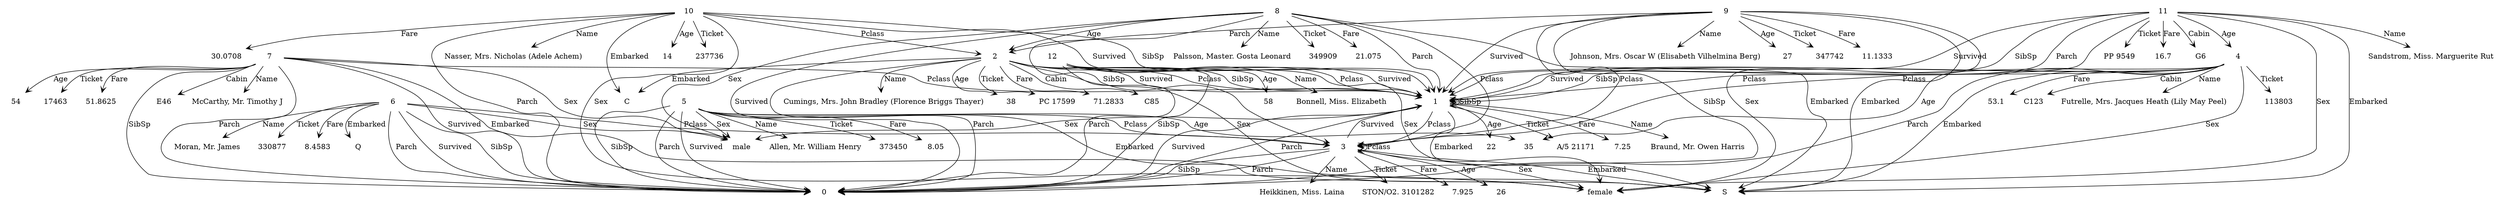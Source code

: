 digraph G {
node[shape=plaintext]; edge[arrowhead=vee];
"1"->"0"[label="Survived"];
"1"->"3"[label="Pclass"];
"1"->"Braund, Mr. Owen Harris"[label="Name"];
"1"->"male"[label="Sex"];
"1"->"22"[label="Age"];
"1"->"1"[label="SibSp"];
"1"->"0"[label="Parch"];
"1"->"A/5 21171"[label="Ticket"];
"1"->"7.25"[label="Fare"];
"1"->"S"[label="Embarked"];
"2"->"1"[label="Survived"];
"2"->"1"[label="Pclass"];
"2"->"Cumings, Mrs. John Bradley (Florence Briggs Thayer)"[label="Name"];
"2"->"female"[label="Sex"];
"2"->"38"[label="Age"];
"2"->"1"[label="SibSp"];
"2"->"0"[label="Parch"];
"2"->"PC 17599"[label="Ticket"];
"2"->"71.2833"[label="Fare"];
"2"->"C85"[label="Cabin"];
"2"->"C"[label="Embarked"];
"3"->"1"[label="Survived"];
"3"->"3"[label="Pclass"];
"3"->"Heikkinen, Miss. Laina"[label="Name"];
"3"->"female"[label="Sex"];
"3"->"26"[label="Age"];
"3"->"0"[label="SibSp"];
"3"->"0"[label="Parch"];
"3"->"STON/O2. 3101282"[label="Ticket"];
"3"->"7.925"[label="Fare"];
"3"->"S"[label="Embarked"];
"4"->"1"[label="Survived"];
"4"->"1"[label="Pclass"];
"4"->"Futrelle, Mrs. Jacques Heath (Lily May Peel)"[label="Name"];
"4"->"female"[label="Sex"];
"4"->"35"[label="Age"];
"4"->"1"[label="SibSp"];
"4"->"0"[label="Parch"];
"4"->"113803"[label="Ticket"];
"4"->"53.1"[label="Fare"];
"4"->"C123"[label="Cabin"];
"4"->"S"[label="Embarked"];
"5"->"0"[label="Survived"];
"5"->"3"[label="Pclass"];
"5"->"Allen, Mr. William Henry"[label="Name"];
"5"->"male"[label="Sex"];
"5"->"35"[label="Age"];
"5"->"0"[label="SibSp"];
"5"->"0"[label="Parch"];
"5"->"373450"[label="Ticket"];
"5"->"8.05"[label="Fare"];
"5"->"S"[label="Embarked"];
"6"->"0"[label="Survived"];
"6"->"3"[label="Pclass"];
"6"->"Moran, Mr. James"[label="Name"];
"6"->"male"[label="Sex"];
"6"->"0"[label="SibSp"];
"6"->"0"[label="Parch"];
"6"->"330877"[label="Ticket"];
"6"->"8.4583"[label="Fare"];
"6"->"Q"[label="Embarked"];
"7"->"0"[label="Survived"];
"7"->"1"[label="Pclass"];
"7"->"McCarthy, Mr. Timothy J"[label="Name"];
"7"->"male"[label="Sex"];
"7"->"54"[label="Age"];
"7"->"0"[label="SibSp"];
"7"->"0"[label="Parch"];
"7"->"17463"[label="Ticket"];
"7"->"51.8625"[label="Fare"];
"7"->"E46"[label="Cabin"];
"7"->"S"[label="Embarked"];
"8"->"0"[label="Survived"];
"8"->"3"[label="Pclass"];
"8"->"Palsson, Master. Gosta Leonard"[label="Name"];
"8"->"male"[label="Sex"];
"8"->"2"[label="Age"];
"8"->"3"[label="SibSp"];
"8"->"1"[label="Parch"];
"8"->"349909"[label="Ticket"];
"8"->"21.075"[label="Fare"];
"8"->"S"[label="Embarked"];
"9"->"1"[label="Survived"];
"9"->"3"[label="Pclass"];
"9"->"Johnson, Mrs. Oscar W (Elisabeth Vilhelmina Berg)"[label="Name"];
"9"->"female"[label="Sex"];
"9"->"27"[label="Age"];
"9"->"0"[label="SibSp"];
"9"->"2"[label="Parch"];
"9"->"347742"[label="Ticket"];
"9"->"11.1333"[label="Fare"];
"9"->"S"[label="Embarked"];
"10"->"1"[label="Survived"];
"10"->"2"[label="Pclass"];
"10"->"Nasser, Mrs. Nicholas (Adele Achem)"[label="Name"];
"10"->"female"[label="Sex"];
"10"->"14"[label="Age"];
"10"->"1"[label="SibSp"];
"10"->"0"[label="Parch"];
"10"->"237736"[label="Ticket"];
"10"->"30.0708"[label="Fare"];
"10"->"C"[label="Embarked"];
"11"->"1"[label="Survived"];
"11"->"3"[label="Pclass"];
"11"->"Sandstrom, Miss. Marguerite Rut"[label="Name"];
"11"->"female"[label="Sex"];
"11"->"4"[label="Age"];
"11"->"1"[label="SibSp"];
"11"->"1"[label="Parch"];
"11"->"PP 9549"[label="Ticket"];
"11"->"16.7"[label="Fare"];
"11"->"G6"[label="Cabin"];
"11"->"S"[label="Embarked"];
"12"->"1"[label="Survived"];
"12"->"1"[label="Pclass"];
"12"->"Bonnell, Miss. Elizabeth"[label="Name"];
"12"->"female"[label="Sex"];
"12"->"58"[label="Age"];
"12"->"0"[label="SibSp"];
"12"->"0"[label="Parch"];
}
